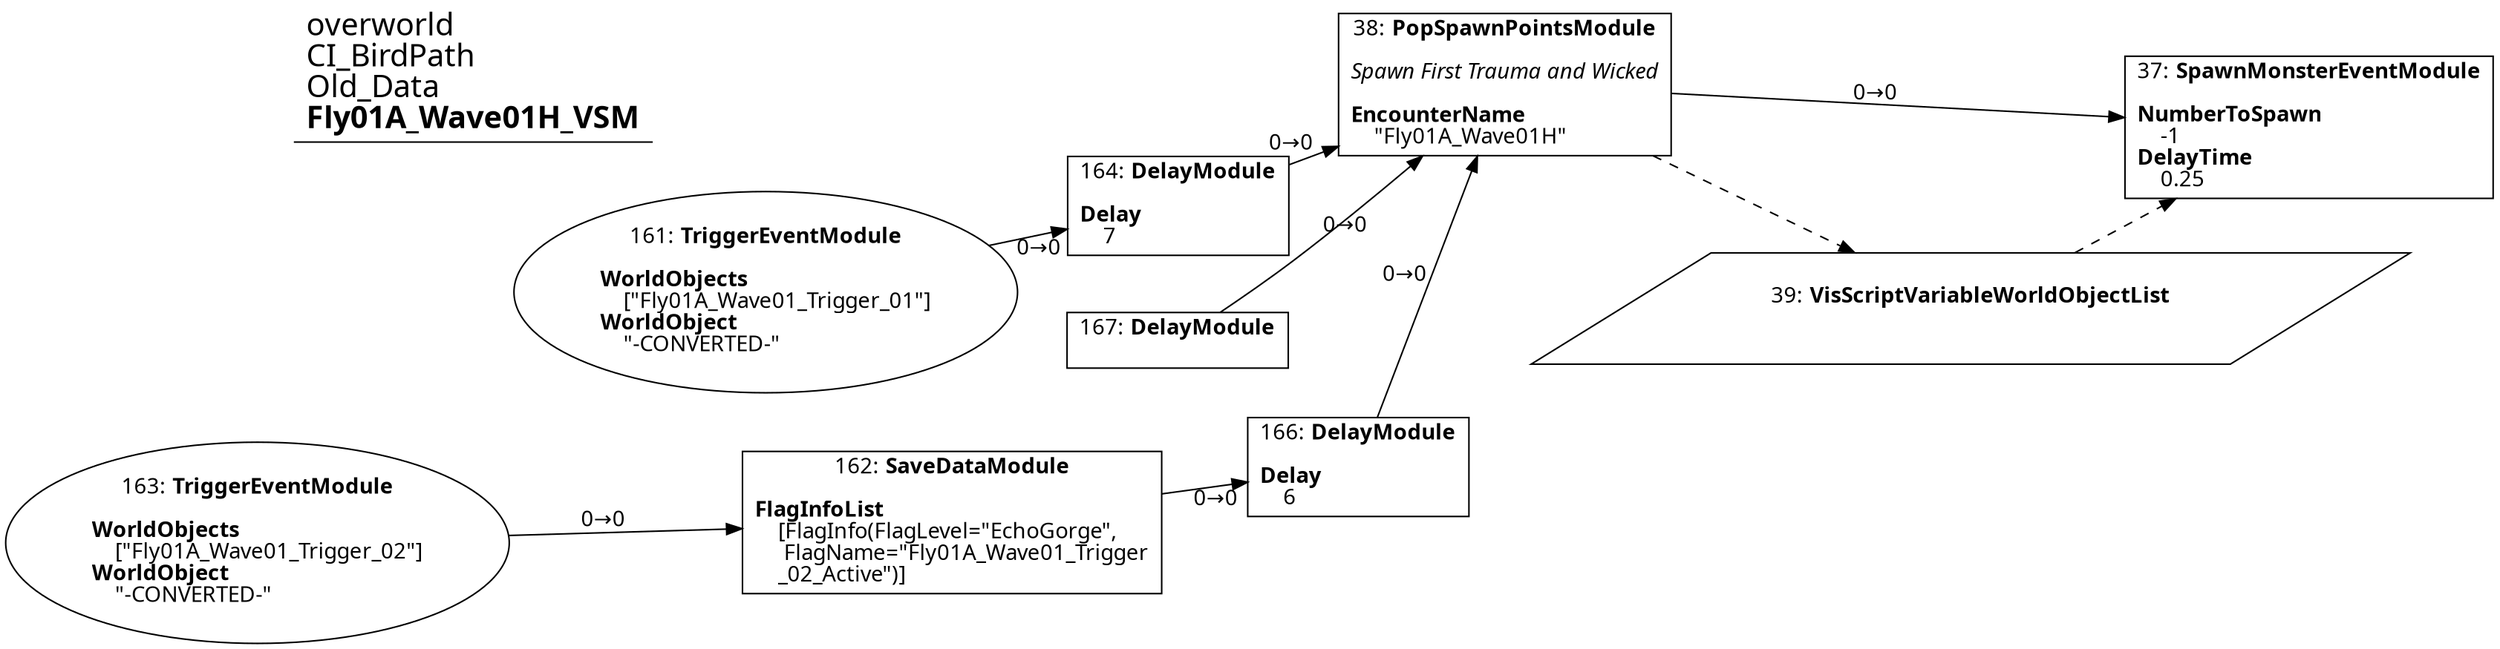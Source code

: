 digraph {
    layout = fdp;
    overlap = prism;
    sep = "+16";
    splines = spline;

    node [ shape = box ];

    graph [ fontname = "Segoe UI" ];
    node [ fontname = "Segoe UI" ];
    edge [ fontname = "Segoe UI" ];

    37 [ label = <37: <b>SpawnMonsterEventModule</b><br/><br/><b>NumberToSpawn</b><br align="left"/>    -1<br align="left"/><b>DelayTime</b><br align="left"/>    0.25<br align="left"/>> ];
    37 [ pos = "0.65800005,-2.641!" ];
    39 -> 37 [ style = dashed ];

    38 [ label = <38: <b>PopSpawnPointsModule</b><br/><br/><i>Spawn First Trauma and Wicked<br align="left"/></i><br align="left"/><b>EncounterName</b><br align="left"/>    &quot;Fly01A_Wave01H&quot;<br align="left"/>> ];
    38 [ pos = "0.21700001,-2.641!" ];
    38 -> 37 [ label = "0→0" ];
    38 -> 39 [ style = dashed ];

    39 [ label = <39: <b>VisScriptVariableWorldObjectList</b><br/><br/>> ];
    39 [ shape = parallelogram ]
    39 [ pos = "0.45700002,-2.7380002!" ];

    161 [ label = <161: <b>TriggerEventModule</b><br/><br/><b>WorldObjects</b><br align="left"/>    [&quot;Fly01A_Wave01_Trigger_01&quot;]<br align="left"/><b>WorldObject</b><br align="left"/>    &quot;-CONVERTED-&quot;<br align="left"/>> ];
    161 [ shape = oval ]
    161 [ pos = "-0.40600002,-2.641!" ];
    161 -> 164 [ label = "0→0" ];

    162 [ label = <162: <b>SaveDataModule</b><br/><br/><b>FlagInfoList</b><br align="left"/>    [FlagInfo(FlagLevel=&quot;EchoGorge&quot;,<br align="left"/>     FlagName=&quot;Fly01A_Wave01_Trigger<br align="left"/>    _02_Active&quot;)]<br align="left"/>> ];
    162 [ pos = "-0.155,-2.8360002!" ];
    162 -> 166 [ label = "0→0" ];

    163 [ label = <163: <b>TriggerEventModule</b><br/><br/><b>WorldObjects</b><br align="left"/>    [&quot;Fly01A_Wave01_Trigger_02&quot;]<br align="left"/><b>WorldObject</b><br align="left"/>    &quot;-CONVERTED-&quot;<br align="left"/>> ];
    163 [ shape = oval ]
    163 [ pos = "-0.40300003,-2.8360002!" ];
    163 -> 162 [ label = "0→0" ];

    164 [ label = <164: <b>DelayModule</b><br/><br/><b>Delay</b><br align="left"/>    7<br align="left"/>> ];
    164 [ pos = "-0.13900001,-2.641!" ];
    164 -> 38 [ label = "0→0" ];

    166 [ label = <166: <b>DelayModule</b><br/><br/><b>Delay</b><br align="left"/>    6<br align="left"/>> ];
    166 [ pos = "0.058000002,-2.8360002!" ];
    166 -> 38 [ label = "0→0" ];

    167 [ label = <167: <b>DelayModule</b><br/><br/>> ];
    167 [ pos = "0.058000002,-2.8360002!" ];
    167 -> 38 [ label = "0→0" ];

    title [ pos = "-0.407,-2.64!" ];
    title [ shape = underline ];
    title [ label = <<font point-size="20">overworld<br align="left"/>CI_BirdPath<br align="left"/>Old_Data<br align="left"/><b>Fly01A_Wave01H_VSM</b><br align="left"/></font>> ];
}
